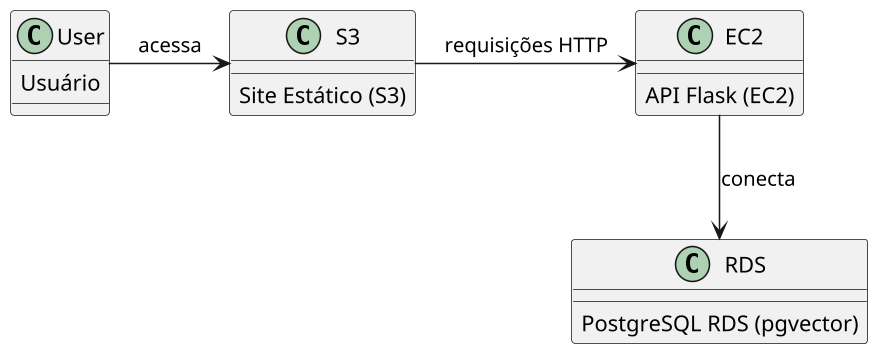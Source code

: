 @startuml
skinparam dpi 150
User -right-> S3 : acessa
S3 -right-> EC2 : requisições HTTP
EC2 -down-> RDS : conecta
User : Usuário
S3 : Site Estático (S3)
EC2 : API Flask (EC2)
RDS : PostgreSQL RDS (pgvector)
@enduml
